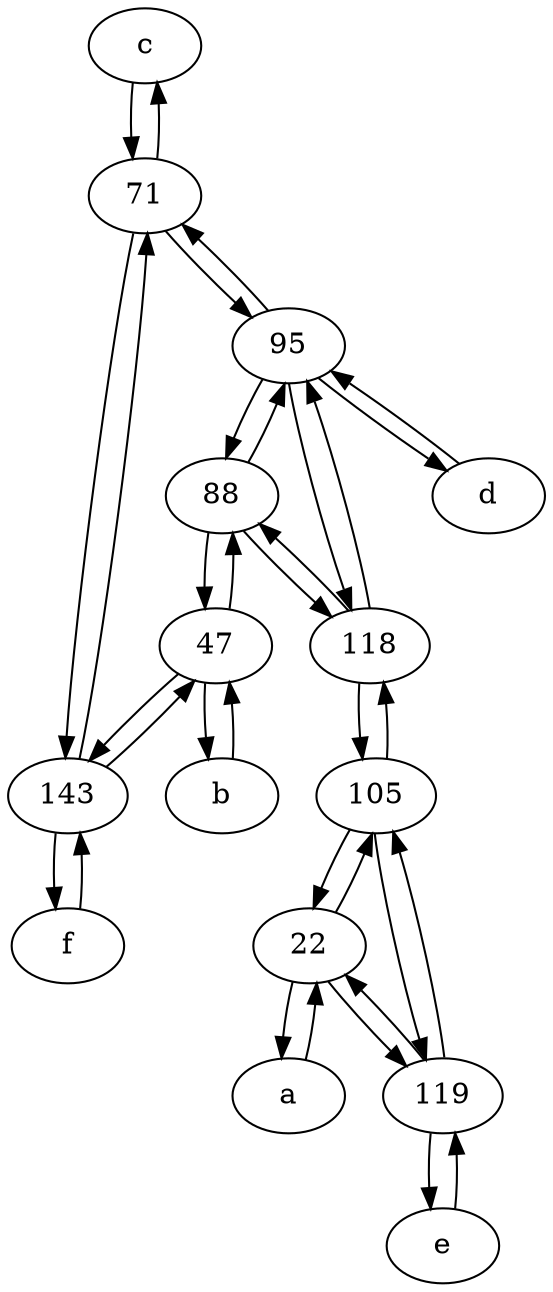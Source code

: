 digraph  {
	c [pos="20,10!"];
	47;
	b [pos="50,20!"];
	a [pos="40,10!"];
	143;
	95;
	d [pos="20,30!"];
	22;
	119;
	e [pos="30,50!"];
	71;
	118;
	f [pos="15,45!"];
	88;
	105;
	105 -> 118;
	71 -> c;
	119 -> 105;
	e -> 119;
	22 -> 105;
	105 -> 22;
	88 -> 118;
	71 -> 95;
	118 -> 95;
	143 -> 71;
	118 -> 105;
	95 -> d;
	47 -> 88;
	119 -> 22;
	95 -> 71;
	95 -> 118;
	143 -> f;
	b -> 47;
	47 -> b;
	22 -> a;
	118 -> 88;
	d -> 95;
	71 -> 143;
	95 -> 88;
	88 -> 95;
	c -> 71;
	22 -> 119;
	143 -> 47;
	f -> 143;
	47 -> 143;
	105 -> 119;
	88 -> 47;
	119 -> e;
	a -> 22;

	}